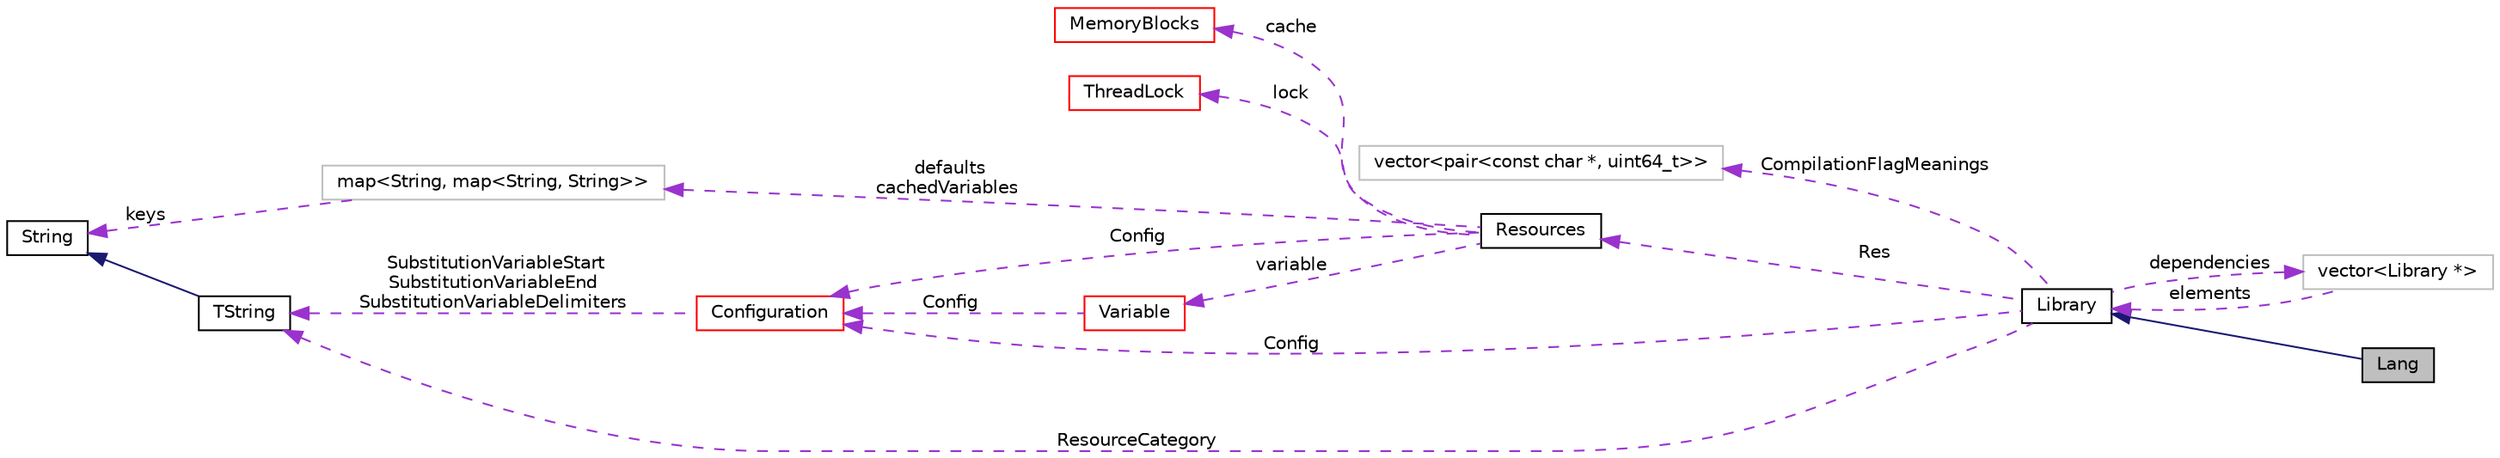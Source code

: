 digraph "Lang"
{
  edge [fontname="Helvetica",fontsize="10",labelfontname="Helvetica",labelfontsize="10"];
  node [fontname="Helvetica",fontsize="10",shape=record];
  rankdir="LR";
  Node2 [label="Lang",height=0.2,width=0.4,color="black", fillcolor="grey75", style="filled", fontcolor="black"];
  Node27 [label="map\<String, map\<String, String\>\>",height=0.2,width=0.4,color="grey75", fillcolor="white", style="filled"];
  Node28 [label="vector\<Library *\>",height=0.2,width=0.4,color="grey75", fillcolor="white", style="filled"];
  Node29 [label="vector\<pair\<const char *, uint64_t\>\>",height=0.2,width=0.4,color="grey75", fillcolor="white", style="filled"];
  Node3 -> Node2 [dir="back",color="midnightblue",fontsize="10",style="solid",fontname="Helvetica"];
  Node3 -> Node28 [dir="back",color="darkorchid3",fontsize="10",style="dashed",label=" elements" ,fontname="Helvetica"];
  Node4 -> Node3 [dir="back",color="darkorchid3",fontsize="10",style="dashed",label=" ResourceCategory" ,fontname="Helvetica"];
  Node4 -> Node15 [dir="back",color="darkorchid3",fontsize="10",style="dashed",label=" SubstitutionVariableStart\nSubstitutionVariableEnd\nSubstitutionVariableDelimiters" ,fontname="Helvetica"];
  Node5 -> Node4 [dir="back",color="midnightblue",fontsize="10",style="solid",fontname="Helvetica"];
  Node5 -> Node27 [dir="back",color="darkorchid3",fontsize="10",style="dashed",label=" keys" ,fontname="Helvetica"];
  Node6 -> Node3 [dir="back",color="darkorchid3",fontsize="10",style="dashed",label=" Res" ,fontname="Helvetica"];
  Node7 -> Node6 [dir="back",color="darkorchid3",fontsize="10",style="dashed",label=" cache" ,fontname="Helvetica"];
  Node10 -> Node6 [dir="back",color="darkorchid3",fontsize="10",style="dashed",label=" variable" ,fontname="Helvetica"];
  Node15 -> Node3 [dir="back",color="darkorchid3",fontsize="10",style="dashed",label=" Config" ,fontname="Helvetica"];
  Node15 -> Node6 [dir="back",color="darkorchid3",fontsize="10",style="dashed",label=" Config" ,fontname="Helvetica"];
  Node15 -> Node10 [dir="back",color="darkorchid3",fontsize="10",style="dashed",label=" Config" ,fontname="Helvetica"];
  Node17 -> Node6 [dir="back",color="darkorchid3",fontsize="10",style="dashed",label=" lock" ,fontname="Helvetica"];
  Node27 -> Node6 [dir="back",color="darkorchid3",fontsize="10",style="dashed",label=" defaults\ncachedVariables" ,fontname="Helvetica"];
  Node28 -> Node3 [dir="back",color="darkorchid3",fontsize="10",style="dashed",label=" dependencies" ,fontname="Helvetica"];
  Node29 -> Node3 [dir="back",color="darkorchid3",fontsize="10",style="dashed",label=" CompilationFlagMeanings" ,fontname="Helvetica"];
  Node3 [label="Library",height=0.2,width=0.4,color="black", fillcolor="white", style="filled",URL="$classaworx_1_1lib_1_1lang_1_1Library.html"];
  Node4 [label="TString",height=0.2,width=0.4,color="black", fillcolor="white", style="filled",URL="$classaworx_1_1lib_1_1strings_1_1TString.html"];
  Node5 [label="String",height=0.2,width=0.4,color="black", fillcolor="white", style="filled",URL="$classaworx_1_1lib_1_1strings_1_1String.html"];
  Node6 [label="Resources",height=0.2,width=0.4,color="black", fillcolor="white", style="filled",URL="$classaworx_1_1lib_1_1lang_1_1Resources.html"];
  Node7 [label="MemoryBlocks",height=0.2,width=0.4,color="red", fillcolor="white", style="filled",URL="$classaworx_1_1lib_1_1util_1_1MemoryBlocks.html"];
  Node10 [label="Variable",height=0.2,width=0.4,color="red", fillcolor="white", style="filled",URL="$classaworx_1_1lib_1_1config_1_1Variable.html"];
  Node15 [label="Configuration",height=0.2,width=0.4,color="red", fillcolor="white", style="filled",URL="$classaworx_1_1lib_1_1config_1_1Configuration.html"];
  Node17 [label="ThreadLock",height=0.2,width=0.4,color="red", fillcolor="white", style="filled",URL="$classaworx_1_1lib_1_1threads_1_1ThreadLock.html"];
}

